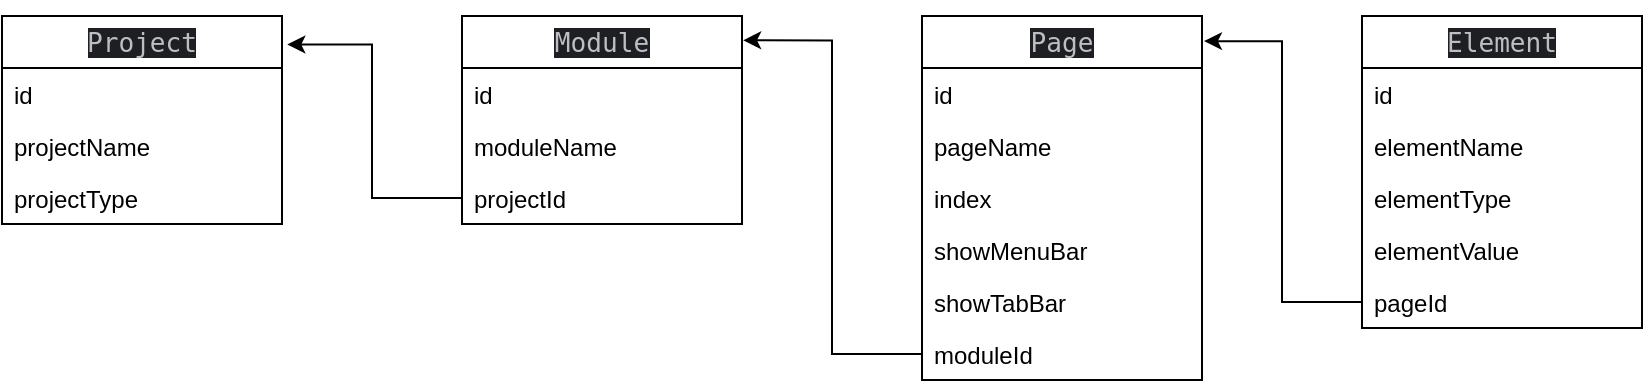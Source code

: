 <mxfile version="21.3.7" type="github">
  <diagram id="C5RBs43oDa-KdzZeNtuy" name="Page-1">
    <mxGraphModel dx="1060" dy="678" grid="1" gridSize="10" guides="1" tooltips="1" connect="1" arrows="1" fold="1" page="1" pageScale="1" pageWidth="1169" pageHeight="1654" math="0" shadow="0">
      <root>
        <mxCell id="WIyWlLk6GJQsqaUBKTNV-0" />
        <mxCell id="WIyWlLk6GJQsqaUBKTNV-1" parent="WIyWlLk6GJQsqaUBKTNV-0" />
        <mxCell id="_h58O08lL0XuL_4nm38L-42" value="&lt;div style=&quot;background-color:#1e1f22;color:#bcbec4&quot;&gt;&lt;pre style=&quot;font-family:&#39;JetBrains Mono&#39;,monospace;font-size:9.8pt;&quot;&gt;Project&lt;/pre&gt;&lt;/div&gt;" style="swimlane;fontStyle=0;childLayout=stackLayout;horizontal=1;startSize=26;fillColor=none;horizontalStack=0;resizeParent=1;resizeParentMax=0;resizeLast=0;collapsible=1;marginBottom=0;whiteSpace=wrap;html=1;" vertex="1" parent="WIyWlLk6GJQsqaUBKTNV-1">
          <mxGeometry x="110" y="40" width="140" height="104" as="geometry" />
        </mxCell>
        <mxCell id="_h58O08lL0XuL_4nm38L-43" value="id&lt;br&gt;" style="text;strokeColor=none;fillColor=none;align=left;verticalAlign=top;spacingLeft=4;spacingRight=4;overflow=hidden;rotatable=0;points=[[0,0.5],[1,0.5]];portConstraint=eastwest;whiteSpace=wrap;html=1;" vertex="1" parent="_h58O08lL0XuL_4nm38L-42">
          <mxGeometry y="26" width="140" height="26" as="geometry" />
        </mxCell>
        <mxCell id="_h58O08lL0XuL_4nm38L-44" value="projectName" style="text;strokeColor=none;fillColor=none;align=left;verticalAlign=top;spacingLeft=4;spacingRight=4;overflow=hidden;rotatable=0;points=[[0,0.5],[1,0.5]];portConstraint=eastwest;whiteSpace=wrap;html=1;" vertex="1" parent="_h58O08lL0XuL_4nm38L-42">
          <mxGeometry y="52" width="140" height="26" as="geometry" />
        </mxCell>
        <mxCell id="_h58O08lL0XuL_4nm38L-45" value="projectType" style="text;strokeColor=none;fillColor=none;align=left;verticalAlign=top;spacingLeft=4;spacingRight=4;overflow=hidden;rotatable=0;points=[[0,0.5],[1,0.5]];portConstraint=eastwest;whiteSpace=wrap;html=1;" vertex="1" parent="_h58O08lL0XuL_4nm38L-42">
          <mxGeometry y="78" width="140" height="26" as="geometry" />
        </mxCell>
        <mxCell id="_h58O08lL0XuL_4nm38L-46" value="&lt;div style=&quot;background-color:#1e1f22;color:#bcbec4&quot;&gt;&lt;pre style=&quot;font-family:&#39;JetBrains Mono&#39;,monospace;font-size:9.8pt;&quot;&gt;&lt;div&gt;&lt;pre style=&quot;font-family:&#39;JetBrains Mono&#39;,monospace;font-size:9.8pt;&quot;&gt;Module&lt;/pre&gt;&lt;/div&gt;&lt;/pre&gt;&lt;/div&gt;" style="swimlane;fontStyle=0;childLayout=stackLayout;horizontal=1;startSize=26;fillColor=none;horizontalStack=0;resizeParent=1;resizeParentMax=0;resizeLast=0;collapsible=1;marginBottom=0;whiteSpace=wrap;html=1;" vertex="1" parent="WIyWlLk6GJQsqaUBKTNV-1">
          <mxGeometry x="340" y="40" width="140" height="104" as="geometry" />
        </mxCell>
        <mxCell id="_h58O08lL0XuL_4nm38L-47" value="id&lt;br&gt;" style="text;strokeColor=none;fillColor=none;align=left;verticalAlign=top;spacingLeft=4;spacingRight=4;overflow=hidden;rotatable=0;points=[[0,0.5],[1,0.5]];portConstraint=eastwest;whiteSpace=wrap;html=1;" vertex="1" parent="_h58O08lL0XuL_4nm38L-46">
          <mxGeometry y="26" width="140" height="26" as="geometry" />
        </mxCell>
        <mxCell id="_h58O08lL0XuL_4nm38L-48" value="moduleName" style="text;strokeColor=none;fillColor=none;align=left;verticalAlign=top;spacingLeft=4;spacingRight=4;overflow=hidden;rotatable=0;points=[[0,0.5],[1,0.5]];portConstraint=eastwest;whiteSpace=wrap;html=1;" vertex="1" parent="_h58O08lL0XuL_4nm38L-46">
          <mxGeometry y="52" width="140" height="26" as="geometry" />
        </mxCell>
        <mxCell id="_h58O08lL0XuL_4nm38L-49" value="projectId" style="text;strokeColor=none;fillColor=none;align=left;verticalAlign=top;spacingLeft=4;spacingRight=4;overflow=hidden;rotatable=0;points=[[0,0.5],[1,0.5]];portConstraint=eastwest;whiteSpace=wrap;html=1;" vertex="1" parent="_h58O08lL0XuL_4nm38L-46">
          <mxGeometry y="78" width="140" height="26" as="geometry" />
        </mxCell>
        <mxCell id="_h58O08lL0XuL_4nm38L-50" style="edgeStyle=orthogonalEdgeStyle;rounded=0;orthogonalLoop=1;jettySize=auto;html=1;entryX=1.019;entryY=0.137;entryDx=0;entryDy=0;entryPerimeter=0;" edge="1" parent="WIyWlLk6GJQsqaUBKTNV-1" source="_h58O08lL0XuL_4nm38L-49" target="_h58O08lL0XuL_4nm38L-42">
          <mxGeometry relative="1" as="geometry" />
        </mxCell>
        <mxCell id="_h58O08lL0XuL_4nm38L-51" value="&lt;div style=&quot;background-color:#1e1f22;color:#bcbec4&quot;&gt;&lt;pre style=&quot;font-family:&#39;JetBrains Mono&#39;,monospace;font-size:9.8pt;&quot;&gt;&lt;pre style=&quot;font-family:&#39;JetBrains Mono&#39;,monospace;font-size:9.8pt;&quot;&gt;&lt;div&gt;&lt;pre style=&quot;font-family:&#39;JetBrains Mono&#39;,monospace;font-size:9.8pt;&quot;&gt;Page&lt;/pre&gt;&lt;/div&gt;&lt;/pre&gt;&lt;/pre&gt;&lt;/div&gt;" style="swimlane;fontStyle=0;childLayout=stackLayout;horizontal=1;startSize=26;fillColor=none;horizontalStack=0;resizeParent=1;resizeParentMax=0;resizeLast=0;collapsible=1;marginBottom=0;whiteSpace=wrap;html=1;" vertex="1" parent="WIyWlLk6GJQsqaUBKTNV-1">
          <mxGeometry x="570" y="40" width="140" height="182" as="geometry">
            <mxRectangle x="640" y="60" width="70" height="60" as="alternateBounds" />
          </mxGeometry>
        </mxCell>
        <mxCell id="_h58O08lL0XuL_4nm38L-52" value="id&lt;br&gt;" style="text;strokeColor=none;fillColor=none;align=left;verticalAlign=top;spacingLeft=4;spacingRight=4;overflow=hidden;rotatable=0;points=[[0,0.5],[1,0.5]];portConstraint=eastwest;whiteSpace=wrap;html=1;" vertex="1" parent="_h58O08lL0XuL_4nm38L-51">
          <mxGeometry y="26" width="140" height="26" as="geometry" />
        </mxCell>
        <mxCell id="_h58O08lL0XuL_4nm38L-53" value="pageName" style="text;strokeColor=none;fillColor=none;align=left;verticalAlign=top;spacingLeft=4;spacingRight=4;overflow=hidden;rotatable=0;points=[[0,0.5],[1,0.5]];portConstraint=eastwest;whiteSpace=wrap;html=1;" vertex="1" parent="_h58O08lL0XuL_4nm38L-51">
          <mxGeometry y="52" width="140" height="26" as="geometry" />
        </mxCell>
        <mxCell id="_h58O08lL0XuL_4nm38L-63" value="index" style="text;strokeColor=none;fillColor=none;align=left;verticalAlign=top;spacingLeft=4;spacingRight=4;overflow=hidden;rotatable=0;points=[[0,0.5],[1,0.5]];portConstraint=eastwest;whiteSpace=wrap;html=1;" vertex="1" parent="_h58O08lL0XuL_4nm38L-51">
          <mxGeometry y="78" width="140" height="26" as="geometry" />
        </mxCell>
        <mxCell id="_h58O08lL0XuL_4nm38L-64" value="showMenuBar" style="text;strokeColor=none;fillColor=none;align=left;verticalAlign=top;spacingLeft=4;spacingRight=4;overflow=hidden;rotatable=0;points=[[0,0.5],[1,0.5]];portConstraint=eastwest;whiteSpace=wrap;html=1;" vertex="1" parent="_h58O08lL0XuL_4nm38L-51">
          <mxGeometry y="104" width="140" height="26" as="geometry" />
        </mxCell>
        <mxCell id="_h58O08lL0XuL_4nm38L-65" value="showTabBar" style="text;strokeColor=none;fillColor=none;align=left;verticalAlign=top;spacingLeft=4;spacingRight=4;overflow=hidden;rotatable=0;points=[[0,0.5],[1,0.5]];portConstraint=eastwest;whiteSpace=wrap;html=1;" vertex="1" parent="_h58O08lL0XuL_4nm38L-51">
          <mxGeometry y="130" width="140" height="26" as="geometry" />
        </mxCell>
        <mxCell id="_h58O08lL0XuL_4nm38L-54" value="moduleId" style="text;strokeColor=none;fillColor=none;align=left;verticalAlign=top;spacingLeft=4;spacingRight=4;overflow=hidden;rotatable=0;points=[[0,0.5],[1,0.5]];portConstraint=eastwest;whiteSpace=wrap;html=1;" vertex="1" parent="_h58O08lL0XuL_4nm38L-51">
          <mxGeometry y="156" width="140" height="26" as="geometry" />
        </mxCell>
        <mxCell id="_h58O08lL0XuL_4nm38L-55" style="edgeStyle=orthogonalEdgeStyle;rounded=0;orthogonalLoop=1;jettySize=auto;html=1;entryX=1.004;entryY=0.117;entryDx=0;entryDy=0;entryPerimeter=0;" edge="1" parent="WIyWlLk6GJQsqaUBKTNV-1" source="_h58O08lL0XuL_4nm38L-54" target="_h58O08lL0XuL_4nm38L-46">
          <mxGeometry relative="1" as="geometry">
            <mxPoint x="490" y="50" as="targetPoint" />
          </mxGeometry>
        </mxCell>
        <mxCell id="_h58O08lL0XuL_4nm38L-56" value="&lt;div style=&quot;background-color:#1e1f22;color:#bcbec4&quot;&gt;&lt;pre style=&quot;font-family:&#39;JetBrains Mono&#39;,monospace;font-size:9.8pt;&quot;&gt;&lt;pre style=&quot;font-family:&#39;JetBrains Mono&#39;,monospace;font-size:9.8pt;&quot;&gt;&lt;pre style=&quot;font-family:&#39;JetBrains Mono&#39;,monospace;font-size:9.8pt;&quot;&gt;&lt;div&gt;&lt;pre style=&quot;font-family:&#39;JetBrains Mono&#39;,monospace;font-size:9.8pt;&quot;&gt;Element&lt;/pre&gt;&lt;/div&gt;&lt;/pre&gt;&lt;/pre&gt;&lt;/pre&gt;&lt;/div&gt;" style="swimlane;fontStyle=0;childLayout=stackLayout;horizontal=1;startSize=26;fillColor=none;horizontalStack=0;resizeParent=1;resizeParentMax=0;resizeLast=0;collapsible=1;marginBottom=0;whiteSpace=wrap;html=1;" vertex="1" parent="WIyWlLk6GJQsqaUBKTNV-1">
          <mxGeometry x="790" y="40" width="140" height="156" as="geometry">
            <mxRectangle x="640" y="60" width="70" height="60" as="alternateBounds" />
          </mxGeometry>
        </mxCell>
        <mxCell id="_h58O08lL0XuL_4nm38L-57" value="id&lt;br&gt;" style="text;strokeColor=none;fillColor=none;align=left;verticalAlign=top;spacingLeft=4;spacingRight=4;overflow=hidden;rotatable=0;points=[[0,0.5],[1,0.5]];portConstraint=eastwest;whiteSpace=wrap;html=1;" vertex="1" parent="_h58O08lL0XuL_4nm38L-56">
          <mxGeometry y="26" width="140" height="26" as="geometry" />
        </mxCell>
        <mxCell id="_h58O08lL0XuL_4nm38L-58" value="elementName" style="text;strokeColor=none;fillColor=none;align=left;verticalAlign=top;spacingLeft=4;spacingRight=4;overflow=hidden;rotatable=0;points=[[0,0.5],[1,0.5]];portConstraint=eastwest;whiteSpace=wrap;html=1;" vertex="1" parent="_h58O08lL0XuL_4nm38L-56">
          <mxGeometry y="52" width="140" height="26" as="geometry" />
        </mxCell>
        <mxCell id="_h58O08lL0XuL_4nm38L-59" value="elementType" style="text;strokeColor=none;fillColor=none;align=left;verticalAlign=top;spacingLeft=4;spacingRight=4;overflow=hidden;rotatable=0;points=[[0,0.5],[1,0.5]];portConstraint=eastwest;whiteSpace=wrap;html=1;" vertex="1" parent="_h58O08lL0XuL_4nm38L-56">
          <mxGeometry y="78" width="140" height="26" as="geometry" />
        </mxCell>
        <mxCell id="_h58O08lL0XuL_4nm38L-60" value="elementValue" style="text;strokeColor=none;fillColor=none;align=left;verticalAlign=top;spacingLeft=4;spacingRight=4;overflow=hidden;rotatable=0;points=[[0,0.5],[1,0.5]];portConstraint=eastwest;whiteSpace=wrap;html=1;" vertex="1" parent="_h58O08lL0XuL_4nm38L-56">
          <mxGeometry y="104" width="140" height="26" as="geometry" />
        </mxCell>
        <mxCell id="_h58O08lL0XuL_4nm38L-61" value="pageId" style="text;strokeColor=none;fillColor=none;align=left;verticalAlign=top;spacingLeft=4;spacingRight=4;overflow=hidden;rotatable=0;points=[[0,0.5],[1,0.5]];portConstraint=eastwest;whiteSpace=wrap;html=1;" vertex="1" parent="_h58O08lL0XuL_4nm38L-56">
          <mxGeometry y="130" width="140" height="26" as="geometry" />
        </mxCell>
        <mxCell id="_h58O08lL0XuL_4nm38L-62" style="edgeStyle=orthogonalEdgeStyle;rounded=0;orthogonalLoop=1;jettySize=auto;html=1;entryX=1.007;entryY=0.069;entryDx=0;entryDy=0;entryPerimeter=0;" edge="1" parent="WIyWlLk6GJQsqaUBKTNV-1" source="_h58O08lL0XuL_4nm38L-61" target="_h58O08lL0XuL_4nm38L-51">
          <mxGeometry relative="1" as="geometry">
            <Array as="points">
              <mxPoint x="750" y="183" />
              <mxPoint x="750" y="53" />
            </Array>
            <mxPoint x="730" y="52" as="targetPoint" />
          </mxGeometry>
        </mxCell>
      </root>
    </mxGraphModel>
  </diagram>
</mxfile>
